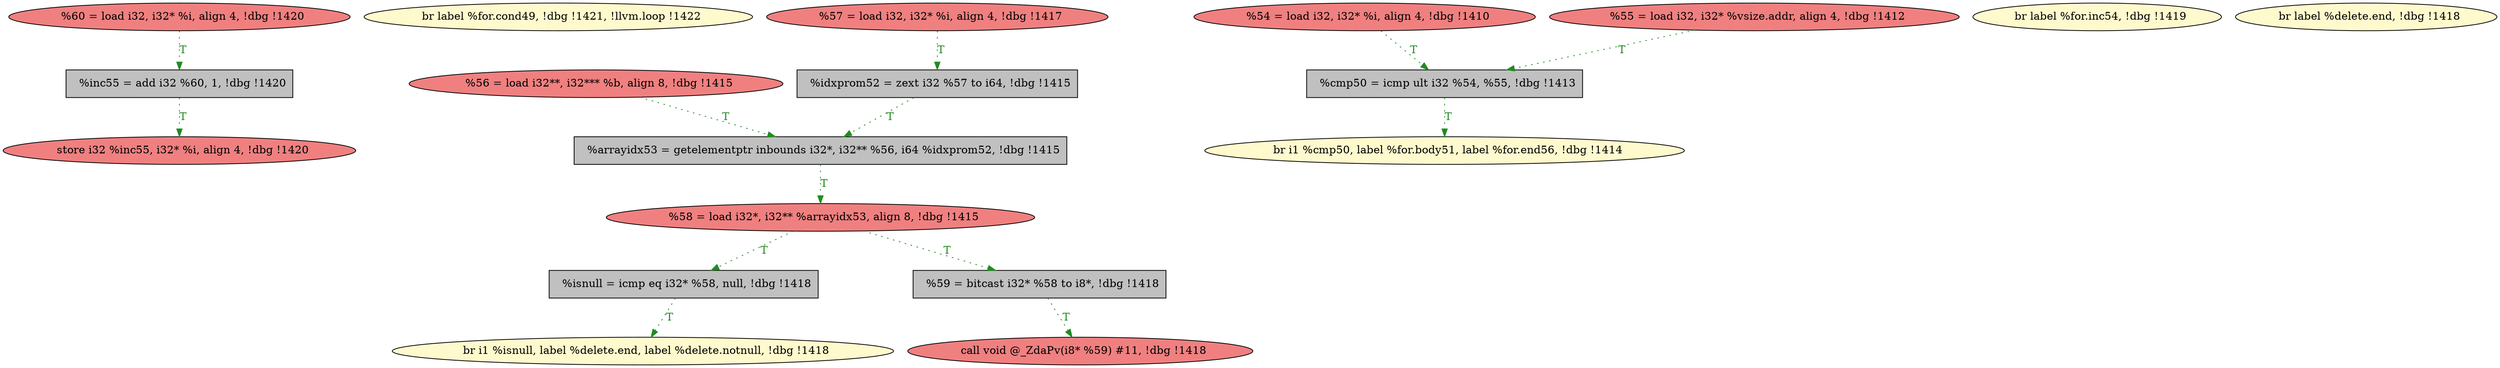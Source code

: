 
digraph G {


node1593 [fillcolor=lightcoral,label="  %60 = load i32, i32* %i, align 4, !dbg !1420",shape=ellipse,style=filled ]
node1592 [fillcolor=lemonchiffon,label="  br label %for.cond49, !dbg !1421, !llvm.loop !1422",shape=ellipse,style=filled ]
node1578 [fillcolor=lightcoral,label="  %56 = load i32**, i32*** %b, align 8, !dbg !1415",shape=ellipse,style=filled ]
node1576 [fillcolor=grey,label="  %inc55 = add i32 %60, 1, !dbg !1420",shape=rectangle,style=filled ]
node1580 [fillcolor=lemonchiffon,label="  br i1 %cmp50, label %for.body51, label %for.end56, !dbg !1414",shape=ellipse,style=filled ]
node1579 [fillcolor=lemonchiffon,label="  br label %for.inc54, !dbg !1419",shape=ellipse,style=filled ]
node1575 [fillcolor=lightcoral,label="  store i32 %inc55, i32* %i, align 4, !dbg !1420",shape=ellipse,style=filled ]
node1591 [fillcolor=lemonchiffon,label="  br label %delete.end, !dbg !1418",shape=ellipse,style=filled ]
node1588 [fillcolor=lemonchiffon,label="  br i1 %isnull, label %delete.end, label %delete.notnull, !dbg !1418",shape=ellipse,style=filled ]
node1582 [fillcolor=lightcoral,label="  %54 = load i32, i32* %i, align 4, !dbg !1410",shape=ellipse,style=filled ]
node1586 [fillcolor=grey,label="  %idxprom52 = zext i32 %57 to i64, !dbg !1415",shape=rectangle,style=filled ]
node1577 [fillcolor=lightcoral,label="  %58 = load i32*, i32** %arrayidx53, align 8, !dbg !1415",shape=ellipse,style=filled ]
node1581 [fillcolor=grey,label="  %cmp50 = icmp ult i32 %54, %55, !dbg !1413",shape=rectangle,style=filled ]
node1583 [fillcolor=lightcoral,label="  %57 = load i32, i32* %i, align 4, !dbg !1417",shape=ellipse,style=filled ]
node1584 [fillcolor=lightcoral,label="  %55 = load i32, i32* %vsize.addr, align 4, !dbg !1412",shape=ellipse,style=filled ]
node1589 [fillcolor=grey,label="  %isnull = icmp eq i32* %58, null, !dbg !1418",shape=rectangle,style=filled ]
node1590 [fillcolor=lightcoral,label="  call void @_ZdaPv(i8* %59) #11, !dbg !1418",shape=ellipse,style=filled ]
node1585 [fillcolor=grey,label="  %59 = bitcast i32* %58 to i8*, !dbg !1418",shape=rectangle,style=filled ]
node1587 [fillcolor=grey,label="  %arrayidx53 = getelementptr inbounds i32*, i32** %56, i64 %idxprom52, !dbg !1415",shape=rectangle,style=filled ]

node1578->node1587 [style=dotted,color=forestgreen,label="T",fontcolor=forestgreen ]
node1582->node1581 [style=dotted,color=forestgreen,label="T",fontcolor=forestgreen ]
node1584->node1581 [style=dotted,color=forestgreen,label="T",fontcolor=forestgreen ]
node1577->node1589 [style=dotted,color=forestgreen,label="T",fontcolor=forestgreen ]
node1577->node1585 [style=dotted,color=forestgreen,label="T",fontcolor=forestgreen ]
node1581->node1580 [style=dotted,color=forestgreen,label="T",fontcolor=forestgreen ]
node1593->node1576 [style=dotted,color=forestgreen,label="T",fontcolor=forestgreen ]
node1589->node1588 [style=dotted,color=forestgreen,label="T",fontcolor=forestgreen ]
node1587->node1577 [style=dotted,color=forestgreen,label="T",fontcolor=forestgreen ]
node1586->node1587 [style=dotted,color=forestgreen,label="T",fontcolor=forestgreen ]
node1576->node1575 [style=dotted,color=forestgreen,label="T",fontcolor=forestgreen ]
node1585->node1590 [style=dotted,color=forestgreen,label="T",fontcolor=forestgreen ]
node1583->node1586 [style=dotted,color=forestgreen,label="T",fontcolor=forestgreen ]


}
